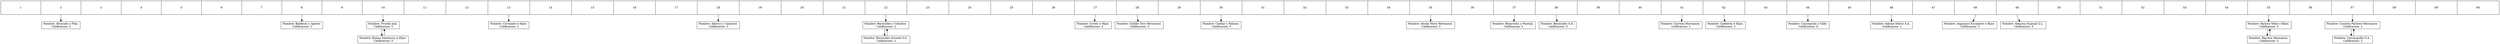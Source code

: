 digraph G {
 node [shape=record]; 
 vec[height=1 width=180 label="<f1> 1 |<f2> 2 |<f3> 3 |<f4> 4 |<f5> 5 |<f6> 6 |<f7> 7 |<f8> 8 |<f9> 9 |<f10> 10 |<f11> 11 |<f12> 12 |<f13> 13 |<f14> 14 |<f15> 15 |<f16> 16 |<f17> 17 |<f18> 18 |<f19> 19 |<f20> 20 |<f21> 21 |<f22> 22 |<f23> 23 |<f24> 24 |<f25> 25 |<f26> 26 |<f27> 27 |<f28> 28 |<f29> 29 |<f30> 30 |<f31> 31 |<f32> 32 |<f33> 33 |<f34> 34 |<f35> 35 |<f36> 36 |<f37> 37 |<f38> 38 |<f39> 39 |<f40> 40 |<f41> 41 |<f42> 42 |<f43> 43 |<f44> 44 |<f45> 45 |<f46> 46 |<f47> 47 |<f48> 48 |<f49> 49 |<f50> 50 |<f51> 51 |<f52> 52 |<f53> 53 |<f54> 54 |<f55> 55 |<f56> 56 |<f57> 57 |<f58> 58 |<f59> 59 |<f60> 60"];
1[label="Nombre: Alvarado y Piña \n Calificacion: 2"];
3[label="Nombre: Balderas y Agosto \n Calificacion: 3"];
5[label="Nombre: Prueba mía \n Calificacion: 5"];
4[label="Nombre: Bueno Santacruz e Hijos \n Calificacion: 5"];
6[label="Nombre: Coronado e Hijos \n Calificacion: 3"];
7[label="Nombre: Adorno y Camacho \n Calificacion: 3"];
8[label="Nombre: Bermúdez y Ceballos \n Calificacion: 2"];
9[label="Nombre: Bermúdez Arreola S.A. \n Calificacion: 2"];
12[label="Nombre: Cortés e Hijos \n Calificacion: 2"];
10[label="Nombre: Cedillo Toro Hermanos \n Calificacion: 3"];
11[label="Nombre: Cuellar y Palomo \n Calificacion: 5"];
13[label="Nombre: Alcala Mora Hermanos \n Calificacion: 5"];
15[label="Nombre: Benavídez y Pantoja \n Calificacion: 2"];
14[label="Nombre: Bermúdez S.A. \n Calificacion: 3"];
16[label="Nombre: Carreón Hermanos \n Calificacion: 1"];
18[label="Nombre: Calderón e Hijos \n Calificacion: 2"];
17[label="Nombre: Concepción y Valle \n Calificacion: 4"];
21[label="Nombre: Adame Delrío S.A. \n Calificacion: 1"];
19[label="Nombre: Anguiano Escalante e Hijos \n Calificacion: 3"];
20[label="Nombre: Almaraz Espinal S.L. \n Calificacion: 4"];
23[label="Nombre: Batista Vélez e Hijos \n Calificacion: 5"];
22[label="Nombre: Barrera Hermanos \n Calificacion: 5"];
24[label="Nombre: Casárez Pacheco Hermanos \n Calificacion: 2"];
25[label="Nombre: Carrasquillo S.A. \n Calificacion: 2"];
vec:f2 -> 1;
vec:f8 -> 3;
5->4;
4->5;
vec:f10 -> 5;
vec:f13 -> 6;
vec:f18 -> 7;
8->9;
9->8;
vec:f22 -> 8;
vec:f27 -> 12;
vec:f28 -> 10;
vec:f30 -> 11;
vec:f35 -> 13;
vec:f37 -> 15;
vec:f38 -> 14;
vec:f41 -> 16;
vec:f42 -> 18;
vec:f44 -> 17;
vec:f46 -> 21;
vec:f48 -> 19;
vec:f49 -> 20;
23->22;
22->23;
vec:f55 -> 23;
24->25;
25->24;
vec:f57 -> 24;

}

